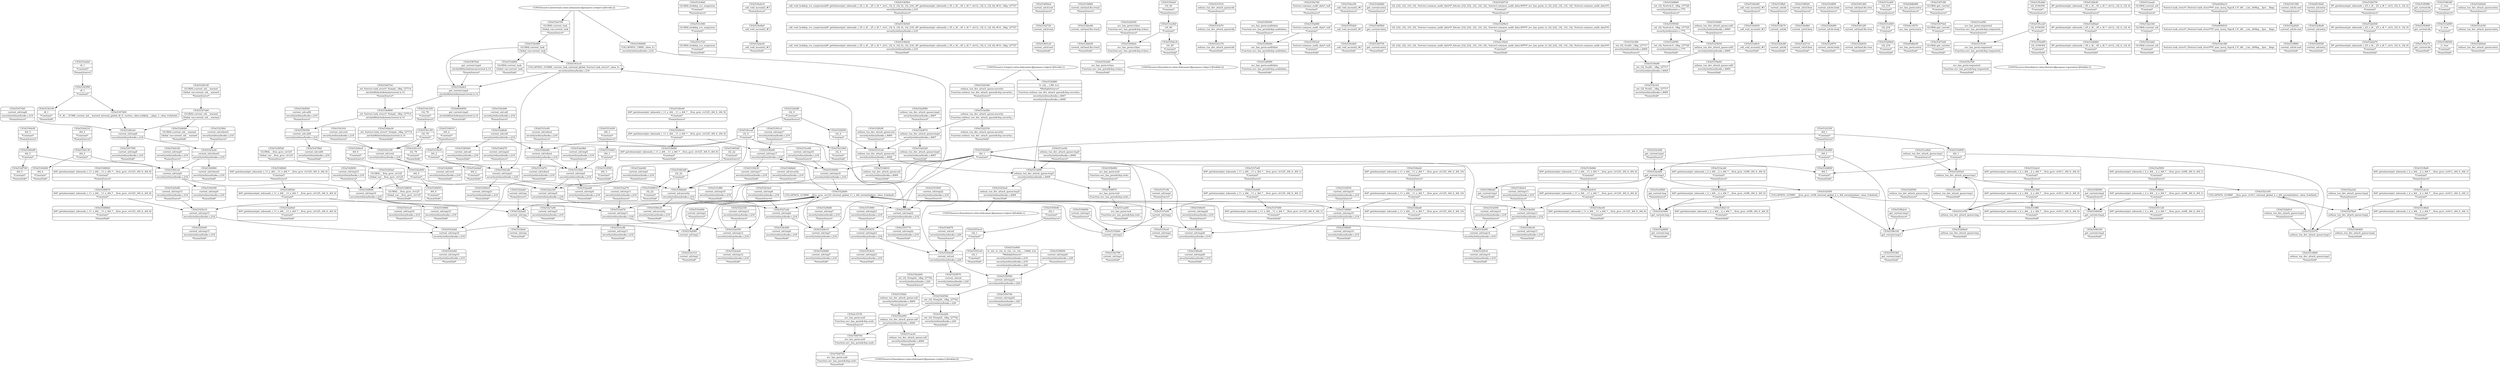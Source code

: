 digraph {
	CE0x5338c00 [shape=record,shape=Mrecord,label="{CE0x5338c00|i64*_getelementptr_inbounds_(_11_x_i64_,_11_x_i64_*___llvm_gcov_ctr125,_i64_0,_i64_9)|*Constant*|*SummSource*}"]
	CE0x533e840 [shape=record,shape=Mrecord,label="{CE0x533e840|0:_i32,_4:_i32,_8:_i32,_12:_i32,_:_CMRE_4,8_|*MultipleSource*|security/selinux/hooks.c,218|security/selinux/hooks.c,218|security/selinux/hooks.c,220}"]
	CE0x533c6b0 [shape=record,shape=Mrecord,label="{CE0x533c6b0|GLOBAL:lockdep_rcu_suspicious|*Constant*|*SummSource*}"]
	CE0x532da30 [shape=record,shape=Mrecord,label="{CE0x532da30|_call_void_mcount()_#3|*SummSink*}"]
	"CONST[source:2(external),value:2(dynamic)][purpose:{subject}][SrcIdx:2]"
	CE0x532e2e0 [shape=record,shape=Mrecord,label="{CE0x532e2e0|current_sid:tmp12|security/selinux/hooks.c,218|*SummSink*}"]
	CE0x5328140 [shape=record,shape=Mrecord,label="{CE0x5328140|GLOBAL:current_sid.__warned|Global_var:current_sid.__warned|*SummSource*}"]
	CE0x533b620 [shape=record,shape=Mrecord,label="{CE0x533b620|_call_void_lockdep_rcu_suspicious(i8*_getelementptr_inbounds_(_25_x_i8_,_25_x_i8_*_.str3,_i32_0,_i32_0),_i32_218,_i8*_getelementptr_inbounds_(_45_x_i8_,_45_x_i8_*_.str12,_i32_0,_i32_0))_#10,_!dbg_!27727|security/selinux/hooks.c,218|*SummSink*}"]
	CE0x53600e0 [shape=record,shape=Mrecord,label="{CE0x53600e0|current_sid:if.end|*SummSource*}"]
	CE0x5343f90 [shape=record,shape=Mrecord,label="{CE0x5343f90|i8_1|*Constant*}"]
	CE0x53423d0 [shape=record,shape=Mrecord,label="{CE0x53423d0|current_sid:tmp21|security/selinux/hooks.c,218}"]
	CE0x532cd60 [shape=record,shape=Mrecord,label="{CE0x532cd60|i64_1|*Constant*}"]
	CE0x6040850 [shape=record,shape=Mrecord,label="{CE0x6040850|get_current:tmp4|./arch/x86/include/asm/current.h,14|*SummSink*}"]
	CE0x532ba40 [shape=record,shape=Mrecord,label="{CE0x532ba40|current_sid:land.lhs.true2}"]
	CE0x5344ed0 [shape=record,shape=Mrecord,label="{CE0x5344ed0|current_sid:sid|security/selinux/hooks.c,220}"]
	"CONST[source:0(mediator),value:2(dynamic)][purpose:{object}][SnkIdx:2]"
	CE0x531fa70 [shape=record,shape=Mrecord,label="{CE0x531fa70|selinux_tun_dev_attach_queue:bb}"]
	CE0x53593e0 [shape=record,shape=Mrecord,label="{CE0x53593e0|%struct.common_audit_data*_null|*Constant*|*SummSink*}"]
	CE0x5344210 [shape=record,shape=Mrecord,label="{CE0x5344210|i64_4|*Constant*|*SummSource*}"]
	CE0x531f920 [shape=record,shape=Mrecord,label="{CE0x531f920|selinux_tun_dev_attach_queue:call|security/selinux/hooks.c,4669|*SummSource*}"]
	CE0x534ed20 [shape=record,shape=Mrecord,label="{CE0x534ed20|_call_void_mcount()_#3|*SummSink*}"]
	CE0x53465d0 [shape=record,shape=Mrecord,label="{CE0x53465d0|i32_22|*Constant*|*SummSource*}"]
	CE0x5351120 [shape=record,shape=Mrecord,label="{CE0x5351120|i64*_getelementptr_inbounds_(_2_x_i64_,_2_x_i64_*___llvm_gcov_ctr98,_i64_0,_i64_1)|*Constant*|*SummSink*}"]
	CE0x533b9b0 [shape=record,shape=Mrecord,label="{CE0x533b9b0|i64*_getelementptr_inbounds_(_11_x_i64_,_11_x_i64_*___llvm_gcov_ctr125,_i64_0,_i64_6)|*Constant*|*SummSource*}"]
	CE0x534fbb0 [shape=record,shape=Mrecord,label="{CE0x534fbb0|current_sid:tmp20|security/selinux/hooks.c,218}"]
	CE0x5329ec0 [shape=record,shape=Mrecord,label="{CE0x5329ec0|i64_0|*Constant*|*SummSource*}"]
	CE0x53245a0 [shape=record,shape=Mrecord,label="{CE0x53245a0|selinux_tun_dev_attach_queue:tmp1}"]
	CE0x5340440 [shape=record,shape=Mrecord,label="{CE0x5340440|current_sid:call|security/selinux/hooks.c,218|*SummSink*}"]
	CE0x532f840 [shape=record,shape=Mrecord,label="{CE0x532f840|current_sid:tmp10|security/selinux/hooks.c,218}"]
	CE0x53478b0 [shape=record,shape=Mrecord,label="{CE0x53478b0|current_sid:call4|security/selinux/hooks.c,218|*SummSink*}"]
	CE0x534d750 [shape=record,shape=Mrecord,label="{CE0x534d750|get_current:entry|*SummSink*}"]
	CE0x534d660 [shape=record,shape=Mrecord,label="{CE0x534d660|get_current:entry|*SummSource*}"]
	CE0x531eef0 [shape=record,shape=Mrecord,label="{CE0x531eef0|selinux_tun_dev_attach_queue:tmp1|*SummSink*}"]
	CE0x4c1f0e0 [shape=record,shape=Mrecord,label="{CE0x4c1f0e0|i32_(i32,_i32,_i16,_i32,_%struct.common_audit_data*)*_bitcast_(i32_(i32,_i32,_i16,_i32,_%struct.common_audit_data.495*)*_avc_has_perm_to_i32_(i32,_i32,_i16,_i32,_%struct.common_audit_data*)*)|*Constant*|*SummSink*}"]
	CE0x534e460 [shape=record,shape=Mrecord,label="{CE0x534e460|GLOBAL:current_task|Global_var:current_task}"]
	CE0x532c490 [shape=record,shape=Mrecord,label="{CE0x532c490|get_current:tmp1|*SummSource*}"]
	CE0x533ecb0 [shape=record,shape=Mrecord,label="{CE0x533ecb0|i64*_getelementptr_inbounds_(_2_x_i64_,_2_x_i64_*___llvm_gcov_ctr98,_i64_0,_i64_0)|*Constant*|*SummSource*}"]
	CE0x5340a90 [shape=record,shape=Mrecord,label="{CE0x5340a90|i64_5|*Constant*}"]
	CE0x5342b80 [shape=record,shape=Mrecord,label="{CE0x5342b80|current_sid:tmp1}"]
	CE0x5339a80 [shape=record,shape=Mrecord,label="{CE0x5339a80|_ret_i32_%call1,_!dbg_!27717|security/selinux/hooks.c,4669}"]
	CE0x5344d30 [shape=record,shape=Mrecord,label="{CE0x5344d30|_call_void_mcount()_#3}"]
	CE0x5344390 [shape=record,shape=Mrecord,label="{CE0x5344390|current_sid:tmp9|security/selinux/hooks.c,218|*SummSink*}"]
	CE0x534cca0 [shape=record,shape=Mrecord,label="{CE0x534cca0|i32_0|*Constant*}"]
	CE0x5324c80 [shape=record,shape=Mrecord,label="{CE0x5324c80|current_sid:bb|*SummSink*}"]
	CE0x53a5660 [shape=record,shape=Mrecord,label="{CE0x53a5660|get_current:tmp|*SummSource*}"]
	CE0x534eb10 [shape=record,shape=Mrecord,label="{CE0x534eb10|_call_void_mcount()_#3|*SummSource*}"]
	CE0x531f310 [shape=record,shape=Mrecord,label="{CE0x531f310|selinux_tun_dev_attach_queue:bb|*SummSource*}"]
	CE0x533b100 [shape=record,shape=Mrecord,label="{CE0x533b100|i8_1|*Constant*|*SummSink*}"]
	CE0x704f7d0 [shape=record,shape=Mrecord,label="{CE0x704f7d0|avc_has_perm:ssid|Function::avc_has_perm&Arg::ssid::|*SummSink*}"]
	CE0x5322720 [shape=record,shape=Mrecord,label="{CE0x5322720|current_sid:if.end}"]
	CE0x5339230 [shape=record,shape=Mrecord,label="{CE0x5339230|current_sid:tmp17|security/selinux/hooks.c,218|*SummSink*}"]
	CE0x534f020 [shape=record,shape=Mrecord,label="{CE0x534f020|current_sid:if.then|*SummSource*}"]
	CE0x532e940 [shape=record,shape=Mrecord,label="{CE0x532e940|i64_0|*Constant*}"]
	CE0x53541a0 [shape=record,shape=Mrecord,label="{CE0x53541a0|i32_1|*Constant*|*SummSink*}"]
	CE0x53391c0 [shape=record,shape=Mrecord,label="{CE0x53391c0|current_sid:tmp17|security/selinux/hooks.c,218|*SummSource*}"]
	CE0x5347420 [shape=record,shape=Mrecord,label="{CE0x5347420|current_sid:tmp8|security/selinux/hooks.c,218|*SummSource*}"]
	CE0x5324f70 [shape=record,shape=Mrecord,label="{CE0x5324f70|current_sid:do.body|*SummSink*}"]
	CE0x533b880 [shape=record,shape=Mrecord,label="{CE0x533b880|0:_i32,_:_CRE_0,4_|*MultipleSource*|Function::selinux_tun_dev_attach_queue&Arg::security::|security/selinux/hooks.c,4667|security/selinux/hooks.c,4669}"]
	CE0x5346bb0 [shape=record,shape=Mrecord,label="{CE0x5346bb0|current_sid:security|security/selinux/hooks.c,218|*SummSource*}"]
	CE0x5361460 [shape=record,shape=Mrecord,label="{CE0x5361460|current_sid:land.lhs.true|*SummSource*}"]
	CE0x5329d00 [shape=record,shape=Mrecord,label="{CE0x5329d00|current_sid:tmp7|security/selinux/hooks.c,218|*SummSink*}"]
	CE0x5382110 [shape=record,shape=Mrecord,label="{CE0x5382110|i64*_getelementptr_inbounds_(_2_x_i64_,_2_x_i64_*___llvm_gcov_ctr98,_i64_0,_i64_0)|*Constant*|*SummSink*}"]
	CE0x5329f30 [shape=record,shape=Mrecord,label="{CE0x5329f30|i64_0|*Constant*|*SummSink*}"]
	CE0x5334010 [shape=record,shape=Mrecord,label="{CE0x5334010|i64_2|*Constant*|*SummSource*}"]
	CE0x5338520 [shape=record,shape=Mrecord,label="{CE0x5338520|GLOBAL:__llvm_gcov_ctr125|Global_var:__llvm_gcov_ctr125|*SummSource*}"]
	CE0x5325ef0 [shape=record,shape=Mrecord,label="{CE0x5325ef0|current_sid:tmp15|security/selinux/hooks.c,218|*SummSink*}"]
	CE0x5320450 [shape=record,shape=Mrecord,label="{CE0x5320450|avc_has_perm:tclass|Function::avc_has_perm&Arg::tclass::|*SummSource*}"]
	CE0x5346c20 [shape=record,shape=Mrecord,label="{CE0x5346c20|current_sid:security|security/selinux/hooks.c,218|*SummSink*}"]
	CE0x532fb50 [shape=record,shape=Mrecord,label="{CE0x532fb50|current_sid:tmp10|security/selinux/hooks.c,218|*SummSource*}"]
	CE0x532a1b0 [shape=record,shape=Mrecord,label="{CE0x532a1b0|current_sid:tmp5|security/selinux/hooks.c,218}"]
	CE0x5348920 [shape=record,shape=Mrecord,label="{CE0x5348920|i64*_getelementptr_inbounds_(_11_x_i64_,_11_x_i64_*___llvm_gcov_ctr125,_i64_0,_i64_8)|*Constant*|*SummSource*}"]
	CE0x5359540 [shape=record,shape=Mrecord,label="{CE0x5359540|_ret_i32_%retval.0,_!dbg_!27728|security/selinux/avc.c,775}"]
	CE0x534fb40 [shape=record,shape=Mrecord,label="{CE0x534fb40|current_sid:tmp19|security/selinux/hooks.c,218|*SummSink*}"]
	CE0x533e0d0 [shape=record,shape=Mrecord,label="{CE0x533e0d0|i64*_getelementptr_inbounds_(_11_x_i64_,_11_x_i64_*___llvm_gcov_ctr125,_i64_0,_i64_1)|*Constant*}"]
	CE0x532a040 [shape=record,shape=Mrecord,label="{CE0x532a040|current_sid:tmp5|security/selinux/hooks.c,218|*SummSource*}"]
	CE0x5324d90 [shape=record,shape=Mrecord,label="{CE0x5324d90|current_sid:do.body}"]
	CE0x532eab0 [shape=record,shape=Mrecord,label="{CE0x532eab0|current_sid:tmp4|security/selinux/hooks.c,218|*SummSink*}"]
	CE0x533d0b0 [shape=record,shape=Mrecord,label="{CE0x533d0b0|current_sid:tmp19|security/selinux/hooks.c,218}"]
	CE0x533bc40 [shape=record,shape=Mrecord,label="{CE0x533bc40|i64*_getelementptr_inbounds_(_11_x_i64_,_11_x_i64_*___llvm_gcov_ctr125,_i64_0,_i64_6)|*Constant*|*SummSink*}"]
	CE0x5325e80 [shape=record,shape=Mrecord,label="{CE0x5325e80|current_sid:tmp15|security/selinux/hooks.c,218|*SummSource*}"]
	CE0x533b810 [shape=record,shape=Mrecord,label="{CE0x533b810|selinux_tun_dev_attach_queue:sid|security/selinux/hooks.c,4669|*SummSink*}"]
	CE0x531d8a0 [shape=record,shape=Mrecord,label="{CE0x531d8a0|i64*_getelementptr_inbounds_(_2_x_i64_,_2_x_i64_*___llvm_gcov_ctr411,_i64_0,_i64_1)|*Constant*|*SummSink*}"]
	CE0x532cdd0 [shape=record,shape=Mrecord,label="{CE0x532cdd0|get_current:tmp1}"]
	CE0x532a2d0 [shape=record,shape=Mrecord,label="{CE0x532a2d0|_ret_i32_%tmp24,_!dbg_!27742|security/selinux/hooks.c,220|*SummSink*}"]
	CE0x531ec00 [shape=record,shape=Mrecord,label="{CE0x531ec00|selinux_tun_dev_attach_queue:tmp5|security/selinux/hooks.c,4669|*SummSource*}"]
	CE0x533dd80 [shape=record,shape=Mrecord,label="{CE0x533dd80|GLOBAL:current_task|Global_var:current_task|*SummSink*}"]
	CE0x5341fc0 [shape=record,shape=Mrecord,label="{CE0x5341fc0|current_sid:cred|security/selinux/hooks.c,218|*SummSource*}"]
	CE0x531a240 [shape=record,shape=Mrecord,label="{CE0x531a240|avc_has_perm:tsid|Function::avc_has_perm&Arg::tsid::|*SummSink*}"]
	CE0x5343ab0 [shape=record,shape=Mrecord,label="{CE0x5343ab0|current_sid:tmp16|security/selinux/hooks.c,218}"]
	CE0x532b930 [shape=record,shape=Mrecord,label="{CE0x532b930|current_sid:land.lhs.true|*SummSink*}"]
	CE0x531dcc0 [shape=record,shape=Mrecord,label="{CE0x531dcc0|i64*_getelementptr_inbounds_(_2_x_i64_,_2_x_i64_*___llvm_gcov_ctr411,_i64_0,_i64_1)|*Constant*}"]
	CE0x532a260 [shape=record,shape=Mrecord,label="{CE0x532a260|_ret_i32_%tmp24,_!dbg_!27742|security/selinux/hooks.c,220|*SummSource*}"]
	CE0x5342bf0 [shape=record,shape=Mrecord,label="{CE0x5342bf0|i64_1|*Constant*}"]
	CE0x53289e0 [shape=record,shape=Mrecord,label="{CE0x53289e0|i32_218|*Constant*|*SummSink*}"]
	CE0x69dbd90 [shape=record,shape=Mrecord,label="{CE0x69dbd90|avc_has_perm:entry|*SummSource*}"]
	CE0x53276e0 [shape=record,shape=Mrecord,label="{CE0x53276e0|selinux_tun_dev_attach_queue:tmp2}"]
	CE0x5322530 [shape=record,shape=Mrecord,label="{CE0x5322530|selinux_tun_dev_attach_queue:security|Function::selinux_tun_dev_attach_queue&Arg::security::|*SummSink*}"]
	CE0x535a680 [shape=record,shape=Mrecord,label="{CE0x535a680|%struct.common_audit_data*_null|*Constant*}"]
	CE0x5322ab0 [shape=record,shape=Mrecord,label="{CE0x5322ab0|current_sid:tmp|*SummSource*}"]
	CE0x531a7f0 [shape=record,shape=Mrecord,label="{CE0x531a7f0|selinux_tun_dev_attach_queue:tmp}"]
	CE0x53441a0 [shape=record,shape=Mrecord,label="{CE0x53441a0|current_sid:tmp9|security/selinux/hooks.c,218}"]
	CE0x5347e00 [shape=record,shape=Mrecord,label="{CE0x5347e00|GLOBAL:get_current|*Constant*|*SummSink*}"]
	CE0x535a760 [shape=record,shape=Mrecord,label="{CE0x535a760|avc_has_perm:requested|Function::avc_has_perm&Arg::requested::|*SummSink*}"]
	CE0x532d580 [shape=record,shape=Mrecord,label="{CE0x532d580|selinux_tun_dev_attach_queue:tmp4|security/selinux/hooks.c,4667|*SummSource*}"]
	CE0x5343e60 [shape=record,shape=Mrecord,label="{CE0x5343e60|current_sid:tmp16|security/selinux/hooks.c,218|*SummSink*}"]
	CE0x53469d0 [shape=record,shape=Mrecord,label="{CE0x53469d0|COLLAPSED:_CMRE:_elem_0::|security/selinux/hooks.c,218}"]
	CE0x535dde0 [shape=record,shape=Mrecord,label="{CE0x535dde0|avc_has_perm:tclass|Function::avc_has_perm&Arg::tclass::}"]
	CE0x53285f0 [shape=record,shape=Mrecord,label="{CE0x53285f0|_ret_i32_%retval.0,_!dbg_!27728|security/selinux/avc.c,775|*SummSink*}"]
	CE0x534c660 [shape=record,shape=Mrecord,label="{CE0x534c660|current_sid:tmp6|security/selinux/hooks.c,218|*SummSink*}"]
	CE0x533ce00 [shape=record,shape=Mrecord,label="{CE0x533ce00|current_sid:tmp18|security/selinux/hooks.c,218|*SummSource*}"]
	CE0x534e790 [shape=record,shape=Mrecord,label="{CE0x534e790|current_sid:tmp3|*SummSink*}"]
	CE0x5355360 [shape=record,shape=Mrecord,label="{CE0x5355360|get_current:tmp3|*SummSink*}"]
	CE0x53a5440 [shape=record,shape=Mrecord,label="{CE0x53a5440|get_current:tmp}"]
	CE0x5353990 [shape=record,shape=Mrecord,label="{CE0x5353990|current_sid:tmp23|security/selinux/hooks.c,218|*SummSource*}"]
	CE0x5346b40 [shape=record,shape=Mrecord,label="{CE0x5346b40|current_sid:security|security/selinux/hooks.c,218}"]
	CE0x53445b0 [shape=record,shape=Mrecord,label="{CE0x53445b0|_ret_i32_%tmp24,_!dbg_!27742|security/selinux/hooks.c,220}"]
	CE0x531fff0 [shape=record,shape=Mrecord,label="{CE0x531fff0|i64*_getelementptr_inbounds_(_2_x_i64_,_2_x_i64_*___llvm_gcov_ctr411,_i64_0,_i64_0)|*Constant*|*SummSink*}"]
	CE0x5329a10 [shape=record,shape=Mrecord,label="{CE0x5329a10|current_sid:tmp7|security/selinux/hooks.c,218}"]
	CE0x5348670 [shape=record,shape=Mrecord,label="{CE0x5348670|i64*_getelementptr_inbounds_(_11_x_i64_,_11_x_i64_*___llvm_gcov_ctr125,_i64_0,_i64_8)|*Constant*}"]
	CE0x5341ec0 [shape=record,shape=Mrecord,label="{CE0x5341ec0|COLLAPSED:_GCMRE_current_task_external_global_%struct.task_struct*:_elem_0::|security/selinux/hooks.c,218}"]
	CE0x53612f0 [shape=record,shape=Mrecord,label="{CE0x53612f0|current_sid:land.lhs.true}"]
	CE0x5355420 [shape=record,shape=Mrecord,label="{CE0x5355420|_call_void_mcount()_#3}"]
	CE0x534fad0 [shape=record,shape=Mrecord,label="{CE0x534fad0|i64*_getelementptr_inbounds_(_11_x_i64_,_11_x_i64_*___llvm_gcov_ctr125,_i64_0,_i64_10)|*Constant*|*SummSink*}"]
	CE0x5347590 [shape=record,shape=Mrecord,label="{CE0x5347590|current_sid:tmp8|security/selinux/hooks.c,218|*SummSink*}"]
	CE0x53488b0 [shape=record,shape=Mrecord,label="{CE0x53488b0|i64*_getelementptr_inbounds_(_11_x_i64_,_11_x_i64_*___llvm_gcov_ctr125,_i64_0,_i64_8)|*Constant*|*SummSink*}"]
	CE0x5321a50 [shape=record,shape=Mrecord,label="{CE0x5321a50|COLLAPSED:_GCMRE___llvm_gcov_ctr411_internal_global_2_x_i64_zeroinitializer:_elem_0:default:}"]
	CE0x5337d00 [shape=record,shape=Mrecord,label="{CE0x5337d00|i64*_getelementptr_inbounds_(_11_x_i64_,_11_x_i64_*___llvm_gcov_ctr125,_i64_0,_i64_1)|*Constant*|*SummSink*}"]
	CE0x5328cf0 [shape=record,shape=Mrecord,label="{CE0x5328cf0|i8*_getelementptr_inbounds_(_45_x_i8_,_45_x_i8_*_.str12,_i32_0,_i32_0)|*Constant*|*SummSource*}"]
	CE0x5340cf0 [shape=record,shape=Mrecord,label="{CE0x5340cf0|i64_5|*Constant*|*SummSource*}"]
	CE0x534f640 [shape=record,shape=Mrecord,label="{CE0x534f640|i64*_getelementptr_inbounds_(_11_x_i64_,_11_x_i64_*___llvm_gcov_ctr125,_i64_0,_i64_0)|*Constant*|*SummSource*}"]
	CE0x5329730 [shape=record,shape=Mrecord,label="{CE0x5329730|i32_(i32,_i32,_i16,_i32,_%struct.common_audit_data*)*_bitcast_(i32_(i32,_i32,_i16,_i32,_%struct.common_audit_data.495*)*_avc_has_perm_to_i32_(i32,_i32,_i16,_i32,_%struct.common_audit_data*)*)|*Constant*|*SummSource*}"]
	CE0x5353ec0 [shape=record,shape=Mrecord,label="{CE0x5353ec0|i32_1|*Constant*}"]
	CE0x5327eb0 [shape=record,shape=Mrecord,label="{CE0x5327eb0|GLOBAL:current_sid.__warned|Global_var:current_sid.__warned}"]
	CE0x539b2c0 [shape=record,shape=Mrecord,label="{CE0x539b2c0|get_current:tmp3|*SummSource*}"]
	CE0x5339f60 [shape=record,shape=Mrecord,label="{CE0x5339f60|current_sid:tmp10|security/selinux/hooks.c,218|*SummSink*}"]
	CE0x5398ed0 [shape=record,shape=Mrecord,label="{CE0x5398ed0|get_current:tmp1|*SummSink*}"]
	CE0x5327a20 [shape=record,shape=Mrecord,label="{CE0x5327a20|current_sid:tmp6|security/selinux/hooks.c,218}"]
	CE0x5325ae0 [shape=record,shape=Mrecord,label="{CE0x5325ae0|selinux_tun_dev_attach_queue:tmp5|security/selinux/hooks.c,4669|*SummSink*}"]
	CE0x5322bb0 [shape=record,shape=Mrecord,label="{CE0x5322bb0|COLLAPSED:_GCMRE___llvm_gcov_ctr125_internal_global_11_x_i64_zeroinitializer:_elem_0:default:}"]
	CE0x535cb40 [shape=record,shape=Mrecord,label="{CE0x535cb40|avc_has_perm:tclass|Function::avc_has_perm&Arg::tclass::|*SummSink*}"]
	CE0x5346810 [shape=record,shape=Mrecord,label="{CE0x5346810|i32_22|*Constant*|*SummSink*}"]
	CE0x531eb90 [shape=record,shape=Mrecord,label="{CE0x531eb90|selinux_tun_dev_attach_queue:tmp5|security/selinux/hooks.c,4669}"]
	CE0x5353770 [shape=record,shape=Mrecord,label="{CE0x5353770|current_sid:tmp22|security/selinux/hooks.c,218|*SummSink*}"]
	CE0x53210b0 [shape=record,shape=Mrecord,label="{CE0x53210b0|i32_0|*Constant*|*SummSink*}"]
	CE0x5321bb0 [shape=record,shape=Mrecord,label="{CE0x5321bb0|GLOBAL:current_sid|*Constant*|*SummSink*}"]
	CE0x533fd60 [shape=record,shape=Mrecord,label="{CE0x533fd60|current_sid:land.lhs.true2|*SummSource*}"]
	CE0x5333d70 [shape=record,shape=Mrecord,label="{CE0x5333d70|current_sid:tobool|security/selinux/hooks.c,218|*SummSink*}"]
	CE0x531a4b0 [shape=record,shape=Mrecord,label="{CE0x531a4b0|selinux_tun_dev_attach_queue:tmp1|*SummSource*}"]
	CE0x532f740 [shape=record,shape=Mrecord,label="{CE0x532f740|i64_5|*Constant*|*SummSink*}"]
	CE0x5333e50 [shape=record,shape=Mrecord,label="{CE0x5333e50|i64_3|*Constant*|*SummSource*}"]
	CE0x532f250 [shape=record,shape=Mrecord,label="{CE0x532f250|i32_0|*Constant*}"]
	CE0x534e8a0 [shape=record,shape=Mrecord,label="{CE0x534e8a0|_call_void_mcount()_#3}"]
	CE0x531b2c0 [shape=record,shape=Mrecord,label="{CE0x531b2c0|i64*_getelementptr_inbounds_(_2_x_i64_,_2_x_i64_*___llvm_gcov_ctr411,_i64_0,_i64_0)|*Constant*|*SummSource*}"]
	CE0x534bdd0 [shape=record,shape=Mrecord,label="{CE0x534bdd0|current_sid:tobool|security/selinux/hooks.c,218}"]
	CE0x534e380 [shape=record,shape=Mrecord,label="{CE0x534e380|%struct.task_struct*_(%struct.task_struct**)*_asm_movq_%gs:$_1:P_,$0_,_r,im,_dirflag_,_fpsr_,_flags_|*SummSink*}"]
	CE0x5341580 [shape=record,shape=Mrecord,label="{CE0x5341580|current_sid:do.end|*SummSource*}"]
	CE0x5341c50 [shape=record,shape=Mrecord,label="{CE0x5341c50|i32_78|*Constant*}"]
	CE0x5344540 [shape=record,shape=Mrecord,label="{CE0x5344540|current_sid:entry|*SummSink*}"]
	CE0x5344280 [shape=record,shape=Mrecord,label="{CE0x5344280|i64_4|*Constant*|*SummSink*}"]
	CE0x5333c90 [shape=record,shape=Mrecord,label="{CE0x5333c90|current_sid:tobool|security/selinux/hooks.c,218|*SummSource*}"]
	CE0x5342060 [shape=record,shape=Mrecord,label="{CE0x5342060|current_sid:cred|security/selinux/hooks.c,218|*SummSink*}"]
	CE0x535a7d0 [shape=record,shape=Mrecord,label="{CE0x535a7d0|%struct.common_audit_data*_null|*Constant*|*SummSource*}"]
	CE0x533b540 [shape=record,shape=Mrecord,label="{CE0x533b540|_call_void_lockdep_rcu_suspicious(i8*_getelementptr_inbounds_(_25_x_i8_,_25_x_i8_*_.str3,_i32_0,_i32_0),_i32_218,_i8*_getelementptr_inbounds_(_45_x_i8_,_45_x_i8_*_.str12,_i32_0,_i32_0))_#10,_!dbg_!27727|security/selinux/hooks.c,218}"]
	CE0x6833b20 [shape=record,shape=Mrecord,label="{CE0x6833b20|current_sid:entry|*SummSource*}"]
	CE0x531a3b0 [shape=record,shape=Mrecord,label="{CE0x531a3b0|i16_49|*Constant*}"]
	CE0x532b500 [shape=record,shape=Mrecord,label="{CE0x532b500|i8*_getelementptr_inbounds_(_25_x_i8_,_25_x_i8_*_.str3,_i32_0,_i32_0)|*Constant*}"]
	CE0x5331670 [shape=record,shape=Mrecord,label="{CE0x5331670|selinux_tun_dev_attach_queue:tmp3}"]
	"CONST[source:0(mediator),value:0(static)][purpose:{operation}][SnkIdx:3]"
	CE0x532ed40 [shape=record,shape=Mrecord,label="{CE0x532ed40|selinux_tun_dev_attach_queue:call|security/selinux/hooks.c,4669}"]
	CE0x532e160 [shape=record,shape=Mrecord,label="{CE0x532e160|current_sid:tmp12|security/selinux/hooks.c,218|*SummSource*}"]
	CE0x535cbb0 [shape=record,shape=Mrecord,label="{CE0x535cbb0|i32_4194304|*Constant*|*SummSource*}"]
	CE0x6040910 [shape=record,shape=Mrecord,label="{CE0x6040910|%struct.task_struct*_(%struct.task_struct**)*_asm_movq_%gs:$_1:P_,$0_,_r,im,_dirflag_,_fpsr_,_flags_}"]
	CE0x5338d90 [shape=record,shape=Mrecord,label="{CE0x5338d90|i64*_getelementptr_inbounds_(_11_x_i64_,_11_x_i64_*___llvm_gcov_ctr125,_i64_0,_i64_9)|*Constant*|*SummSink*}"]
	CE0x534ec50 [shape=record,shape=Mrecord,label="{CE0x534ec50|_call_void_mcount()_#3|*SummSource*}"]
	CE0x532cf00 [shape=record,shape=Mrecord,label="{CE0x532cf00|_ret_i32_%call1,_!dbg_!27717|security/selinux/hooks.c,4669|*SummSource*}"]
	CE0x5340960 [shape=record,shape=Mrecord,label="{CE0x5340960|current_sid:tobool1|security/selinux/hooks.c,218|*SummSink*}"]
	CE0x53261e0 [shape=record,shape=Mrecord,label="{CE0x53261e0|current_sid:tmp8|security/selinux/hooks.c,218}"]
	CE0x53463d0 [shape=record,shape=Mrecord,label="{CE0x53463d0|i32_22|*Constant*}"]
	CE0x53601e0 [shape=record,shape=Mrecord,label="{CE0x53601e0|current_sid:if.end|*SummSink*}"]
	CE0x533fe70 [shape=record,shape=Mrecord,label="{CE0x533fe70|current_sid:bb}"]
	CE0x533e310 [shape=record,shape=Mrecord,label="{CE0x533e310|current_sid:tmp1|*SummSink*}"]
	CE0x53508f0 [shape=record,shape=Mrecord,label="{CE0x53508f0|get_current:bb|*SummSource*}"]
	CE0x534fa20 [shape=record,shape=Mrecord,label="{CE0x534fa20|i64*_getelementptr_inbounds_(_11_x_i64_,_11_x_i64_*___llvm_gcov_ctr125,_i64_0,_i64_10)|*Constant*|*SummSource*}"]
	CE0x4c1f070 [shape=record,shape=Mrecord,label="{CE0x4c1f070|avc_has_perm:entry}"]
	CE0x5346100 [shape=record,shape=Mrecord,label="{CE0x5346100|get_current:tmp2|*SummSink*}"]
	CE0x5353b10 [shape=record,shape=Mrecord,label="{CE0x5353b10|current_sid:tmp23|security/selinux/hooks.c,218|*SummSink*}"]
	CE0x531aca0 [shape=record,shape=Mrecord,label="{CE0x531aca0|selinux_tun_dev_attach_queue:call|security/selinux/hooks.c,4669|*SummSink*}"]
	CE0x533b5b0 [shape=record,shape=Mrecord,label="{CE0x533b5b0|_call_void_lockdep_rcu_suspicious(i8*_getelementptr_inbounds_(_25_x_i8_,_25_x_i8_*_.str3,_i32_0,_i32_0),_i32_218,_i8*_getelementptr_inbounds_(_45_x_i8_,_45_x_i8_*_.str12,_i32_0,_i32_0))_#10,_!dbg_!27727|security/selinux/hooks.c,218|*SummSource*}"]
	CE0x533d530 [shape=record,shape=Mrecord,label="{CE0x533d530|current_sid:tmp19|security/selinux/hooks.c,218|*SummSource*}"]
	CE0x5333f30 [shape=record,shape=Mrecord,label="{CE0x5333f30|i64_3|*Constant*|*SummSink*}"]
	CE0x532d320 [shape=record,shape=Mrecord,label="{CE0x532d320|selinux_tun_dev_attach_queue:tmp4|security/selinux/hooks.c,4667|*SummSink*}"]
	CE0x53229a0 [shape=record,shape=Mrecord,label="{CE0x53229a0|i64*_getelementptr_inbounds_(_11_x_i64_,_11_x_i64_*___llvm_gcov_ctr125,_i64_0,_i64_0)|*Constant*|*SummSink*}"]
	"CONST[source:0(mediator),value:2(dynamic)][purpose:{object}][SnkIdx:1]"
	CE0x53326f0 [shape=record,shape=Mrecord,label="{CE0x53326f0|i1_true|*Constant*}"]
	CE0x5333fa0 [shape=record,shape=Mrecord,label="{CE0x5333fa0|current_sid:tmp4|security/selinux/hooks.c,218}"]
	CE0x534f520 [shape=record,shape=Mrecord,label="{CE0x534f520|i64*_getelementptr_inbounds_(_11_x_i64_,_11_x_i64_*___llvm_gcov_ctr125,_i64_0,_i64_0)|*Constant*}"]
	CE0x5344130 [shape=record,shape=Mrecord,label="{CE0x5344130|i64_4|*Constant*}"]
	CE0x53a5850 [shape=record,shape=Mrecord,label="{CE0x53a5850|i64*_getelementptr_inbounds_(_2_x_i64_,_2_x_i64_*___llvm_gcov_ctr98,_i64_0,_i64_1)|*Constant*|*SummSource*}"]
	CE0x532bb50 [shape=record,shape=Mrecord,label="{CE0x532bb50|current_sid:land.lhs.true2|*SummSink*}"]
	CE0x5346090 [shape=record,shape=Mrecord,label="{CE0x5346090|get_current:tmp2|*SummSource*}"]
	CE0x5350ba0 [shape=record,shape=Mrecord,label="{CE0x5350ba0|i64*_getelementptr_inbounds_(_2_x_i64_,_2_x_i64_*___llvm_gcov_ctr98,_i64_0,_i64_0)|*Constant*}"]
	CE0x5325e10 [shape=record,shape=Mrecord,label="{CE0x5325e10|current_sid:tmp15|security/selinux/hooks.c,218}"]
	CE0x5333ec0 [shape=record,shape=Mrecord,label="{CE0x5333ec0|i64_2|*Constant*}"]
	CE0x53383a0 [shape=record,shape=Mrecord,label="{CE0x53383a0|GLOBAL:__llvm_gcov_ctr125|Global_var:__llvm_gcov_ctr125}"]
	CE0x5353500 [shape=record,shape=Mrecord,label="{CE0x5353500|current_sid:tmp22|security/selinux/hooks.c,218|*SummSource*}"]
	CE0x5327a90 [shape=record,shape=Mrecord,label="{CE0x5327a90|current_sid:tmp5|security/selinux/hooks.c,218|*SummSink*}"]
	CE0x531dc50 [shape=record,shape=Mrecord,label="{CE0x531dc50|selinux_tun_dev_attach_queue:entry}"]
	CE0x535cc20 [shape=record,shape=Mrecord,label="{CE0x535cc20|i32_4194304|*Constant*}"]
	CE0x5358360 [shape=record,shape=Mrecord,label="{CE0x5358360|avc_has_perm:auditdata|Function::avc_has_perm&Arg::auditdata::|*SummSource*}"]
	CE0x5333de0 [shape=record,shape=Mrecord,label="{CE0x5333de0|i64_3|*Constant*}"]
	"CONST[source:1(input),value:2(dynamic)][purpose:{object}][SrcIdx:1]"
	CE0x532b750 [shape=record,shape=Mrecord,label="{CE0x532b750|i8*_getelementptr_inbounds_(_25_x_i8_,_25_x_i8_*_.str3,_i32_0,_i32_0)|*Constant*|*SummSource*}"]
	CE0x532a3a0 [shape=record,shape=Mrecord,label="{CE0x532a3a0|selinux_tun_dev_attach_queue:tmp2|*SummSource*}"]
	CE0x532cfc0 [shape=record,shape=Mrecord,label="{CE0x532cfc0|_ret_i32_%call1,_!dbg_!27717|security/selinux/hooks.c,4669|*SummSink*}"]
	CE0x5340e80 [shape=record,shape=Mrecord,label="{CE0x5340e80|_call_void_mcount()_#3|*SummSource*}"]
	CE0x533ca60 [shape=record,shape=Mrecord,label="{CE0x533ca60|i32_218|*Constant*|*SummSource*}"]
	CE0x5328580 [shape=record,shape=Mrecord,label="{CE0x5328580|avc_has_perm:auditdata|Function::avc_has_perm&Arg::auditdata::|*SummSink*}"]
	CE0x531f100 [shape=record,shape=Mrecord,label="{CE0x531f100|avc_has_perm:requested|Function::avc_has_perm&Arg::requested::}"]
	CE0x5354040 [shape=record,shape=Mrecord,label="{CE0x5354040|i32_1|*Constant*|*SummSource*}"]
	CE0x53223f0 [shape=record,shape=Mrecord,label="{CE0x53223f0|i64_1|*Constant*|*SummSource*}"]
	CE0x704f700 [shape=record,shape=Mrecord,label="{CE0x704f700|avc_has_perm:ssid|Function::avc_has_perm&Arg::ssid::}"]
	CE0x5320be0 [shape=record,shape=Mrecord,label="{CE0x5320be0|selinux_tun_dev_attach_queue:tmp|*SummSink*}"]
	CE0x533ffa0 [shape=record,shape=Mrecord,label="{CE0x533ffa0|current_sid:bb|*SummSource*}"]
	CE0x532e8a0 [shape=record,shape=Mrecord,label="{CE0x532e8a0|i64_2|*Constant*|*SummSink*}"]
	CE0x5346270 [shape=record,shape=Mrecord,label="{CE0x5346270|current_sid:tmp21|security/selinux/hooks.c,218|*SummSource*}"]
	CE0x5358260 [shape=record,shape=Mrecord,label="{CE0x5358260|avc_has_perm:auditdata|Function::avc_has_perm&Arg::auditdata::}"]
	CE0x53483d0 [shape=record,shape=Mrecord,label="{CE0x53483d0|i1_true|*Constant*|*SummSource*}"]
	CE0x5344f70 [shape=record,shape=Mrecord,label="{CE0x5344f70|current_sid:sid|security/selinux/hooks.c,220|*SummSource*}"]
	CE0x534d7e0 [shape=record,shape=Mrecord,label="{CE0x534d7e0|_ret_%struct.task_struct*_%tmp4,_!dbg_!27714|./arch/x86/include/asm/current.h,14|*SummSource*}"]
	CE0x533bdc0 [shape=record,shape=Mrecord,label="{CE0x533bdc0|current_sid:tmp13|security/selinux/hooks.c,218|*SummSource*}"]
	CE0x534e700 [shape=record,shape=Mrecord,label="{CE0x534e700|GLOBAL:current_task|Global_var:current_task|*SummSource*}"]
	CE0x5338e00 [shape=record,shape=Mrecord,label="{CE0x5338e00|current_sid:tmp17|security/selinux/hooks.c,218}"]
	CE0x5350a70 [shape=record,shape=Mrecord,label="{CE0x5350a70|get_current:bb|*SummSink*}"]
	CE0x531b000 [shape=record,shape=Mrecord,label="{CE0x531b000|i64_1|*Constant*}"]
	CE0x5328660 [shape=record,shape=Mrecord,label="{CE0x5328660|_ret_i32_%retval.0,_!dbg_!27728|security/selinux/avc.c,775|*SummSource*}"]
	CE0x53282f0 [shape=record,shape=Mrecord,label="{CE0x53282f0|selinux_tun_dev_attach_queue:sid|security/selinux/hooks.c,4669|*SummSource*}"]
	CE0x534fed0 [shape=record,shape=Mrecord,label="{CE0x534fed0|current_sid:tmp20|security/selinux/hooks.c,218|*SummSink*}"]
	CE0x5337af0 [shape=record,shape=Mrecord,label="{CE0x5337af0|i64*_getelementptr_inbounds_(_11_x_i64_,_11_x_i64_*___llvm_gcov_ctr125,_i64_0,_i64_1)|*Constant*|*SummSource*}"]
	CE0x69dbe00 [shape=record,shape=Mrecord,label="{CE0x69dbe00|avc_has_perm:entry|*SummSink*}"]
	CE0x5322620 [shape=record,shape=Mrecord,label="{CE0x5322620|current_sid:do.end}"]
	CE0x5347260 [shape=record,shape=Mrecord,label="{CE0x5347260|0:_i8,_:_GCMR_current_sid.__warned_internal_global_i8_0,_section_.data.unlikely_,_align_1:_elem_0:default:}"]
	"CONST[source:0(mediator),value:2(dynamic)][purpose:{subject}][SnkIdx:0]"
	CE0x5322340 [shape=record,shape=Mrecord,label="{CE0x5322340|GLOBAL:current_sid|*Constant*}"]
	CE0x5321e70 [shape=record,shape=Mrecord,label="{CE0x5321e70|selinux_tun_dev_attach_queue:bb|*SummSink*}"]
	CE0x533bd50 [shape=record,shape=Mrecord,label="{CE0x533bd50|current_sid:tmp13|security/selinux/hooks.c,218}"]
	CE0x534efb0 [shape=record,shape=Mrecord,label="{CE0x534efb0|current_sid:if.then}"]
	CE0x5322a40 [shape=record,shape=Mrecord,label="{CE0x5322a40|current_sid:tmp}"]
	CE0x5341d30 [shape=record,shape=Mrecord,label="{CE0x5341d30|i32_78|*Constant*|*SummSource*}"]
	CE0x5325b50 [shape=record,shape=Mrecord,label="{CE0x5325b50|selinux_tun_dev_attach_queue:call1|security/selinux/hooks.c,4669}"]
	CE0x5323e20 [shape=record,shape=Mrecord,label="{CE0x5323e20|current_sid:tobool1|security/selinux/hooks.c,218}"]
	CE0x534edc0 [shape=record,shape=Mrecord,label="{CE0x534edc0|get_current:tmp4|./arch/x86/include/asm/current.h,14}"]
	CE0x533c840 [shape=record,shape=Mrecord,label="{CE0x533c840|i32_218|*Constant*}"]
	CE0x5320500 [shape=record,shape=Mrecord,label="{CE0x5320500|selinux_tun_dev_attach_queue:tmp|*SummSource*}"]
	CE0x533c720 [shape=record,shape=Mrecord,label="{CE0x533c720|GLOBAL:lockdep_rcu_suspicious|*Constant*|*SummSink*}"]
	CE0x533afa0 [shape=record,shape=Mrecord,label="{CE0x533afa0|i8_1|*Constant*|*SummSource*}"]
	CE0x533a270 [shape=record,shape=Mrecord,label="{CE0x533a270|current_sid:tmp11|security/selinux/hooks.c,218|*SummSource*}"]
	CE0x5329010 [shape=record,shape=Mrecord,label="{CE0x5329010|i64*_getelementptr_inbounds_(_11_x_i64_,_11_x_i64_*___llvm_gcov_ctr125,_i64_0,_i64_9)|*Constant*}"]
	CE0x5324b20 [shape=record,shape=Mrecord,label="{CE0x5324b20|selinux_tun_dev_attach_queue:entry|*SummSource*}"]
	CE0x533f880 [shape=record,shape=Mrecord,label="{CE0x533f880|current_sid:do.end|*SummSink*}"]
	CE0x5326460 [shape=record,shape=Mrecord,label="{CE0x5326460|selinux_tun_dev_attach_queue:tmp2|*SummSink*}"]
	CE0x5341cc0 [shape=record,shape=Mrecord,label="{CE0x5341cc0|i32_78|*Constant*|*SummSink*}"]
	CE0x5321580 [shape=record,shape=Mrecord,label="{CE0x5321580|i64*_getelementptr_inbounds_(_2_x_i64_,_2_x_i64_*___llvm_gcov_ctr411,_i64_0,_i64_0)|*Constant*}"]
	CE0x533a5b0 [shape=record,shape=Mrecord,label="{CE0x533a5b0|selinux_tun_dev_attach_queue:security|Function::selinux_tun_dev_attach_queue&Arg::security::}"]
	CE0x5353670 [shape=record,shape=Mrecord,label="{CE0x5353670|current_sid:tmp23|security/selinux/hooks.c,218}"]
	CE0x532e9b0 [shape=record,shape=Mrecord,label="{CE0x532e9b0|current_sid:tmp4|security/selinux/hooks.c,218|*SummSource*}"]
	CE0x533c580 [shape=record,shape=Mrecord,label="{CE0x533c580|GLOBAL:lockdep_rcu_suspicious|*Constant*}"]
	CE0x5337e00 [shape=record,shape=Mrecord,label="{CE0x5337e00|current_sid:tmp2}"]
	CE0x5350740 [shape=record,shape=Mrecord,label="{CE0x5350740|current_sid:tmp24|security/selinux/hooks.c,220|*SummSink*}"]
	CE0x5325870 [shape=record,shape=Mrecord,label="{CE0x5325870|current_sid:sid|security/selinux/hooks.c,220|*SummSink*}"]
	CE0x532d690 [shape=record,shape=Mrecord,label="{CE0x532d690|get_current:tmp|*SummSink*}"]
	CE0x5336000 [shape=record,shape=Mrecord,label="{CE0x5336000|current_sid:tmp3|*SummSource*}"]
	CE0x533d400 [shape=record,shape=Mrecord,label="{CE0x533d400|i64*_getelementptr_inbounds_(_11_x_i64_,_11_x_i64_*___llvm_gcov_ctr125,_i64_0,_i64_10)|*Constant*}"]
	CE0x5347c80 [shape=record,shape=Mrecord,label="{CE0x5347c80|GLOBAL:get_current|*Constant*|*SummSource*}"]
	CE0x5341e50 [shape=record,shape=Mrecord,label="{CE0x5341e50|current_sid:cred|security/selinux/hooks.c,218}"]
	CE0x535b990 [shape=record,shape=Mrecord,label="{CE0x535b990|avc_has_perm:tsid|Function::avc_has_perm&Arg::tsid::|*SummSource*}"]
	CE0x532b810 [shape=record,shape=Mrecord,label="{CE0x532b810|selinux_tun_dev_attach_queue:tmp3|*SummSource*}"]
	CE0x53325c0 [shape=record,shape=Mrecord,label="{CE0x53325c0|current_sid:tmp14|security/selinux/hooks.c,218|*SummSink*}"]
	CE0x534f8a0 [shape=record,shape=Mrecord,label="{CE0x534f8a0|i64*_getelementptr_inbounds_(_2_x_i64_,_2_x_i64_*___llvm_gcov_ctr98,_i64_0,_i64_1)|*Constant*}"]
	CE0x535efa0 [shape=record,shape=Mrecord,label="{CE0x535efa0|i16_49|*Constant*|*SummSource*}"]
	CE0x533cf80 [shape=record,shape=Mrecord,label="{CE0x533cf80|current_sid:tmp18|security/selinux/hooks.c,218|*SummSink*}"]
	CE0x532e410 [shape=record,shape=Mrecord,label="{CE0x532e410|i64*_getelementptr_inbounds_(_11_x_i64_,_11_x_i64_*___llvm_gcov_ctr125,_i64_0,_i64_6)|*Constant*}"]
	CE0x5350400 [shape=record,shape=Mrecord,label="{CE0x5350400|get_current:bb}"]
	CE0x704f870 [shape=record,shape=Mrecord,label="{CE0x704f870|avc_has_perm:tsid|Function::avc_has_perm&Arg::tsid::}"]
	CE0x5329b80 [shape=record,shape=Mrecord,label="{CE0x5329b80|current_sid:tmp7|security/selinux/hooks.c,218|*SummSource*}"]
	CE0x531aea0 [shape=record,shape=Mrecord,label="{CE0x531aea0|GLOBAL:current_sid|*Constant*|*SummSource*}"]
	CE0x534da30 [shape=record,shape=Mrecord,label="{CE0x534da30|_ret_%struct.task_struct*_%tmp4,_!dbg_!27714|./arch/x86/include/asm/current.h,14|*SummSink*}"]
	CE0x5343ce0 [shape=record,shape=Mrecord,label="{CE0x5343ce0|current_sid:tmp16|security/selinux/hooks.c,218|*SummSource*}"]
	CE0x531a950 [shape=record,shape=Mrecord,label="{CE0x531a950|avc_has_perm:requested|Function::avc_has_perm&Arg::requested::|*SummSource*}"]
	CE0x533e000 [shape=record,shape=Mrecord,label="{CE0x533e000|current_sid:tmp1|*SummSource*}"]
	CE0x534cb90 [shape=record,shape=Mrecord,label="{CE0x534cb90|current_sid:call|security/selinux/hooks.c,218|*SummSource*}"]
	CE0x532db20 [shape=record,shape=Mrecord,label="{CE0x532db20|current_sid:call|security/selinux/hooks.c,218}"]
	CE0x5332fa0 [shape=record,shape=Mrecord,label="{CE0x5332fa0|current_sid:tmp|*SummSink*}"]
	CE0x5339df0 [shape=record,shape=Mrecord,label="{CE0x5339df0|selinux_tun_dev_attach_queue:call1|security/selinux/hooks.c,4669|*SummSource*}"]
	CE0x532b270 [shape=record,shape=Mrecord,label="{CE0x532b270|i8*_getelementptr_inbounds_(_25_x_i8_,_25_x_i8_*_.str3,_i32_0,_i32_0)|*Constant*|*SummSink*}"]
	CE0x533a8c0 [shape=record,shape=Mrecord,label="{CE0x533a8c0|_call_void_mcount()_#3|*SummSink*}"]
	CE0x535a6f0 [shape=record,shape=Mrecord,label="{CE0x535a6f0|i32_4194304|*Constant*|*SummSink*}"]
	CE0x5350650 [shape=record,shape=Mrecord,label="{CE0x5350650|current_sid:tmp24|security/selinux/hooks.c,220|*SummSource*}"]
	CE0x5332490 [shape=record,shape=Mrecord,label="{CE0x5332490|current_sid:tmp14|security/selinux/hooks.c,218|*SummSource*}"]
	CE0x5338650 [shape=record,shape=Mrecord,label="{CE0x5338650|GLOBAL:__llvm_gcov_ctr125|Global_var:__llvm_gcov_ctr125|*SummSink*}"]
	CE0x53a55f0 [shape=record,shape=Mrecord,label="{CE0x53a55f0|COLLAPSED:_GCMRE___llvm_gcov_ctr98_internal_global_2_x_i64_zeroinitializer:_elem_0:default:}"]
	CE0x53464c0 [shape=record,shape=Mrecord,label="{CE0x53464c0|current_sid:tmp21|security/selinux/hooks.c,218|*SummSink*}"]
	CE0x5353380 [shape=record,shape=Mrecord,label="{CE0x5353380|current_sid:tmp22|security/selinux/hooks.c,218}"]
	CE0x534fd30 [shape=record,shape=Mrecord,label="{CE0x534fd30|current_sid:tmp20|security/selinux/hooks.c,218|*SummSource*}"]
	CE0x5335ce0 [shape=record,shape=Mrecord,label="{CE0x5335ce0|current_sid:tmp2|*SummSink*}"]
	CE0x5335de0 [shape=record,shape=Mrecord,label="{CE0x5335de0|current_sid:tmp3}"]
	CE0x534d540 [shape=record,shape=Mrecord,label="{CE0x534d540|current_sid:call4|security/selinux/hooks.c,218|*SummSource*}"]
	CE0x6040a10 [shape=record,shape=Mrecord,label="{CE0x6040a10|%struct.task_struct*_(%struct.task_struct**)*_asm_movq_%gs:$_1:P_,$0_,_r,im,_dirflag_,_fpsr_,_flags_|*SummSource*}"]
	CE0x534c4e0 [shape=record,shape=Mrecord,label="{CE0x534c4e0|current_sid:tmp6|security/selinux/hooks.c,218|*SummSource*}"]
	CE0x5320300 [shape=record,shape=Mrecord,label="{CE0x5320300|selinux_tun_dev_attach_queue:security|Function::selinux_tun_dev_attach_queue&Arg::security::|*SummSource*}"]
	CE0x533a070 [shape=record,shape=Mrecord,label="{CE0x533a070|current_sid:tmp11|security/selinux/hooks.c,218}"]
	CE0x53227c0 [shape=record,shape=Mrecord,label="{CE0x53227c0|current_sid:if.then|*SummSink*}"]
	CE0x5332290 [shape=record,shape=Mrecord,label="{CE0x5332290|current_sid:tmp14|security/selinux/hooks.c,218}"]
	CE0x5348540 [shape=record,shape=Mrecord,label="{CE0x5348540|i1_true|*Constant*|*SummSink*}"]
	CE0x535dcc0 [shape=record,shape=Mrecord,label="{CE0x535dcc0|i16_49|*Constant*|*SummSink*}"]
	CE0x5320df0 [shape=record,shape=Mrecord,label="{CE0x5320df0|i32_0|*Constant*|*SummSource*}"]
	CE0x53296c0 [shape=record,shape=Mrecord,label="{CE0x53296c0|i32_(i32,_i32,_i16,_i32,_%struct.common_audit_data*)*_bitcast_(i32_(i32,_i32,_i16,_i32,_%struct.common_audit_data.495*)*_avc_has_perm_to_i32_(i32,_i32,_i16,_i32,_%struct.common_audit_data*)*)|*Constant*}"]
	CE0x539b140 [shape=record,shape=Mrecord,label="{CE0x539b140|get_current:tmp3}"]
	CE0x532e050 [shape=record,shape=Mrecord,label="{CE0x532e050|current_sid:tmp12|security/selinux/hooks.c,218}"]
	CE0x53879a0 [shape=record,shape=Mrecord,label="{CE0x53879a0|get_current:tmp4|./arch/x86/include/asm/current.h,14|*SummSource*}"]
	CE0x5350300 [shape=record,shape=Mrecord,label="{CE0x5350300|current_sid:call4|security/selinux/hooks.c,218}"]
	CE0x53479e0 [shape=record,shape=Mrecord,label="{CE0x53479e0|GLOBAL:get_current|*Constant*}"]
	CE0x5339e60 [shape=record,shape=Mrecord,label="{CE0x5339e60|selinux_tun_dev_attach_queue:call1|security/selinux/hooks.c,4669|*SummSink*}"]
	CE0x53260b0 [shape=record,shape=Mrecord,label="{CE0x53260b0|GLOBAL:current_sid.__warned|Global_var:current_sid.__warned|*SummSink*}"]
	CE0x53200a0 [shape=record,shape=Mrecord,label="{CE0x53200a0|selinux_tun_dev_attach_queue:entry|*SummSink*}"]
	CE0x5328ba0 [shape=record,shape=Mrecord,label="{CE0x5328ba0|i8*_getelementptr_inbounds_(_45_x_i8_,_45_x_i8_*_.str12,_i32_0,_i32_0)|*Constant*}"]
	CE0x5339440 [shape=record,shape=Mrecord,label="{CE0x5339440|current_sid:tmp18|security/selinux/hooks.c,218}"]
	CE0x5350560 [shape=record,shape=Mrecord,label="{CE0x5350560|current_sid:tmp24|security/selinux/hooks.c,220}"]
	CE0x531fbd0 [shape=record,shape=Mrecord,label="{CE0x531fbd0|i64*_getelementptr_inbounds_(_2_x_i64_,_2_x_i64_*___llvm_gcov_ctr411,_i64_0,_i64_1)|*Constant*|*SummSource*}"]
	CE0x533be30 [shape=record,shape=Mrecord,label="{CE0x533be30|current_sid:tmp13|security/selinux/hooks.c,218|*SummSink*}"]
	CE0x5344320 [shape=record,shape=Mrecord,label="{CE0x5344320|current_sid:tmp9|security/selinux/hooks.c,218|*SummSource*}"]
	CE0x534d5b0 [shape=record,shape=Mrecord,label="{CE0x534d5b0|get_current:entry}"]
	CE0x5324f00 [shape=record,shape=Mrecord,label="{CE0x5324f00|current_sid:do.body|*SummSource*}"]
	CE0x5329890 [shape=record,shape=Mrecord,label="{CE0x5329890|i64_1|*Constant*|*SummSink*}"]
	CE0x5324bd0 [shape=record,shape=Mrecord,label="{CE0x5324bd0|current_sid:entry}"]
	CE0x532d970 [shape=record,shape=Mrecord,label="{CE0x532d970|selinux_tun_dev_attach_queue:tmp4|security/selinux/hooks.c,4667}"]
	CE0x4c1f150 [shape=record,shape=Mrecord,label="{CE0x4c1f150|avc_has_perm:ssid|Function::avc_has_perm&Arg::ssid::|*SummSource*}"]
	CE0x533a3f0 [shape=record,shape=Mrecord,label="{CE0x533a3f0|current_sid:tmp11|security/selinux/hooks.c,218|*SummSink*}"]
	CE0x5346020 [shape=record,shape=Mrecord,label="{CE0x5346020|get_current:tmp2}"]
	CE0x53331e0 [shape=record,shape=Mrecord,label="{CE0x53331e0|selinux_tun_dev_attach_queue:sid|security/selinux/hooks.c,4669}"]
	CE0x5328d60 [shape=record,shape=Mrecord,label="{CE0x5328d60|i8*_getelementptr_inbounds_(_45_x_i8_,_45_x_i8_*_.str12,_i32_0,_i32_0)|*Constant*|*SummSink*}"]
	CE0x534d900 [shape=record,shape=Mrecord,label="{CE0x534d900|_ret_%struct.task_struct*_%tmp4,_!dbg_!27714|./arch/x86/include/asm/current.h,14}"]
	CE0x5337c90 [shape=record,shape=Mrecord,label="{CE0x5337c90|current_sid:tmp2|*SummSource*}"]
	CE0x531d960 [shape=record,shape=Mrecord,label="{CE0x531d960|selinux_tun_dev_attach_queue:tmp3|*SummSink*}"]
	CE0x5323fb0 [shape=record,shape=Mrecord,label="{CE0x5323fb0|current_sid:tobool1|security/selinux/hooks.c,218|*SummSource*}"]
	CE0x53245a0 -> CE0x531eef0
	CE0x533b9b0 -> CE0x532e410
	CE0x534efb0 -> CE0x53227c0
	CE0x5321a50 -> CE0x53276e0
	CE0x531eb90 -> CE0x5325ae0
	CE0x535a7d0 -> CE0x535a680
	CE0x534fa20 -> CE0x533d400
	CE0x535a680 -> CE0x5358260
	CE0x53383a0 -> CE0x532f840
	CE0x533d0b0 -> CE0x534fbb0
	CE0x5353ec0 -> CE0x53541a0
	CE0x53508f0 -> CE0x5350400
	CE0x5342bf0 -> CE0x5342b80
	CE0x532a3a0 -> CE0x53276e0
	CE0x534cca0 -> CE0x53210b0
	CE0x5344d30 -> CE0x533a8c0
	CE0x5329730 -> CE0x53296c0
	CE0x53463d0 -> CE0x5346810
	CE0x69dbd90 -> CE0x4c1f070
	CE0x53296c0 -> CE0x4c1f0e0
	CE0x53479e0 -> CE0x5347e00
	CE0x5361460 -> CE0x53612f0
	CE0x534e460 -> CE0x533dd80
	CE0x53423d0 -> CE0x53464c0
	CE0x532a260 -> CE0x53445b0
	CE0x5321580 -> CE0x531fff0
	CE0x534f8a0 -> CE0x5346020
	CE0x534cca0 -> CE0x5344ed0
	CE0x5329010 -> CE0x5338e00
	CE0x5322620 -> CE0x533f880
	CE0x5320450 -> CE0x535dde0
	CE0x532cd60 -> CE0x539b140
	CE0x5346020 -> CE0x5346100
	CE0x534d900 -> CE0x534da30
	CE0x5325b50 -> CE0x5339e60
	CE0x532b750 -> CE0x532b500
	CE0x531eb90 -> CE0x704f870
	CE0x5333fa0 -> CE0x532eab0
	CE0x531a3b0 -> CE0x535dcc0
	CE0x53331e0 -> CE0x531eb90
	CE0x533a070 -> CE0x532e050
	CE0x5344ed0 -> CE0x5325870
	CE0x532d970 -> CE0x532d320
	CE0x53276e0 -> CE0x5331670
	CE0x535efa0 -> CE0x531a3b0
	CE0x5353500 -> CE0x5353380
	CE0x532cd60 -> CE0x5329890
	CE0x534cb90 -> CE0x532db20
	CE0x5344210 -> CE0x5344130
	CE0x533e000 -> CE0x5342b80
	CE0x533ce00 -> CE0x5339440
	CE0x532f840 -> CE0x533a070
	CE0x534f640 -> CE0x534f520
	CE0x53383a0 -> CE0x5338650
	CE0x5340a90 -> CE0x53441a0
	CE0x5332290 -> CE0x53325c0
	CE0x5329ec0 -> CE0x532e940
	CE0x5338520 -> CE0x53383a0
	CE0x53612f0 -> CE0x532b930
	CE0x5346b40 -> CE0x5353380
	CE0x5320500 -> CE0x531a7f0
	CE0x535b990 -> CE0x704f870
	CE0x53465d0 -> CE0x53463d0
	CE0x531a7f0 -> CE0x53245a0
	CE0x533d530 -> CE0x533d0b0
	CE0x533e0d0 -> CE0x5337d00
	CE0x5341ec0 -> CE0x53423d0
	CE0x4c1f150 -> CE0x704f700
	CE0x532d580 -> CE0x532d970
	CE0x532a1b0 -> CE0x5327a20
	CE0x53483d0 -> CE0x53326f0
	CE0x533d400 -> CE0x533d0b0
	CE0x539b140 -> CE0x5355360
	"CONST[source:2(external),value:2(dynamic)][purpose:{subject}][SrcIdx:2]" -> CE0x534e700
	"CONST[source:2(external),value:2(dynamic)][purpose:{subject}][SrcIdx:2]" -> CE0x53469d0
	CE0x533ca60 -> CE0x533c840
	CE0x531f920 -> CE0x532ed40
	CE0x532cdd0 -> CE0x53a55f0
	CE0x534fd30 -> CE0x534fbb0
	CE0x534fbb0 -> CE0x534fed0
	CE0x532db20 -> CE0x5340440
	CE0x53331e0 -> CE0x533b810
	CE0x533a270 -> CE0x533a070
	CE0x539b2c0 -> CE0x539b140
	CE0x5331670 -> CE0x531d960
	CE0x5336000 -> CE0x5335de0
	CE0x5338c00 -> CE0x5329010
	CE0x531a7f0 -> CE0x5320be0
	CE0x5343f90 -> CE0x5347260
	CE0x5344ed0 -> CE0x5350560
	CE0x4c1f070 -> CE0x69dbe00
	CE0x53276e0 -> CE0x5326460
	CE0x5320df0 -> CE0x532f250
	CE0x531a4b0 -> CE0x53245a0
	CE0x5344320 -> CE0x53441a0
	CE0x5328140 -> CE0x5327eb0
	CE0x5358360 -> CE0x5358260
	CE0x531fa70 -> CE0x5321e70
	CE0x533b5b0 -> CE0x533b540
	CE0x5348670 -> CE0x5325e10
	CE0x53a5850 -> CE0x534f8a0
	CE0x534e460 -> CE0x534edc0
	CE0x5341c50 -> CE0x5341e50
	CE0x5322bb0 -> CE0x533bd50
	CE0x53445b0 -> CE0x532ed40
	CE0x533fe70 -> CE0x5324c80
	CE0x5341ec0 -> CE0x5341ec0
	CE0x5329a10 -> CE0x5329d00
	CE0x53223f0 -> CE0x531b000
	CE0x5346bb0 -> CE0x5346b40
	CE0x5346270 -> CE0x53423d0
	CE0x533c6b0 -> CE0x533c580
	CE0x5359540 -> CE0x53285f0
	CE0x5343ab0 -> CE0x5343e60
	CE0x5321a50 -> CE0x531a7f0
	CE0x53879a0 -> CE0x534edc0
	CE0x5354040 -> CE0x5353ec0
	CE0x534f020 -> CE0x534efb0
	CE0x5346b40 -> CE0x5346c20
	CE0x5333de0 -> CE0x5333fa0
	CE0x532e9b0 -> CE0x5333fa0
	CE0x5337e00 -> CE0x5335de0
	CE0x5339df0 -> CE0x5325b50
	CE0x5348920 -> CE0x5348670
	CE0x5324d90 -> CE0x5324f70
	CE0x5342bf0 -> CE0x5335de0
	CE0x5341e50 -> CE0x53423d0
	CE0x533c580 -> CE0x533c720
	CE0x532f250 -> CE0x53210b0
	CE0x532c490 -> CE0x532cdd0
	CE0x534d900 -> CE0x5350300
	CE0x53261e0 -> CE0x5323e20
	CE0x532e050 -> CE0x532e2e0
	CE0x5333de0 -> CE0x5333f30
	CE0x5342bf0 -> CE0x5329a10
	CE0x532cdd0 -> CE0x5398ed0
	CE0x532e940 -> CE0x5329f30
	CE0x533ffa0 -> CE0x533fe70
	CE0x532e160 -> CE0x532e050
	CE0x535cc20 -> CE0x531f100
	CE0x5343ce0 -> CE0x5343ab0
	CE0x534cca0 -> CE0x534bdd0
	"CONST[source:1(input),value:2(dynamic)][purpose:{object}][SrcIdx:1]" -> CE0x533b880
	CE0x532e410 -> CE0x533bc40
	CE0x533afa0 -> CE0x5343f90
	CE0x5350ba0 -> CE0x53a5440
	CE0x5341e50 -> CE0x5342060
	CE0x534ec50 -> CE0x5355420
	CE0x5322340 -> CE0x5321bb0
	CE0x5322bb0 -> CE0x5338e00
	CE0x53223f0 -> CE0x532cd60
	CE0x5337e00 -> CE0x5335ce0
	CE0x5350300 -> CE0x53478b0
	CE0x5320df0 -> CE0x534cca0
	CE0x5346020 -> CE0x539b140
	CE0x5322bb0 -> CE0x533a070
	CE0x534cca0 -> CE0x5341e50
	CE0x5325b50 -> CE0x5339a80
	CE0x5325e10 -> CE0x5325ef0
	CE0x535a6f0 -> "CONST[source:0(mediator),value:0(static)][purpose:{operation}][SnkIdx:3]"
	CE0x53383a0 -> CE0x532a1b0
	CE0x534d7e0 -> CE0x534d900
	CE0x531aea0 -> CE0x5322340
	CE0x534bdd0 -> CE0x5333d70
	CE0x5324b20 -> CE0x531dc50
	CE0x532a040 -> CE0x532a1b0
	CE0x5339440 -> CE0x533cf80
	CE0x5344f70 -> CE0x5344ed0
	CE0x5355420 -> CE0x534ed20
	CE0x53441a0 -> CE0x5344390
	CE0x5340a90 -> CE0x532f740
	CE0x5337c90 -> CE0x5337e00
	CE0x5348670 -> CE0x53488b0
	CE0x5327a20 -> CE0x534c660
	CE0x5350560 -> CE0x5350740
	CE0x5327eb0 -> CE0x53261e0
	CE0x532ed40 -> CE0x704f700
	CE0x532f840 -> CE0x5339f60
	CE0x531a3b0 -> CE0x535dde0
	CE0x5350650 -> CE0x5350560
	CE0x5342bf0 -> CE0x532e050
	CE0x5322a40 -> CE0x5342b80
	CE0x531ec00 -> CE0x531eb90
	CE0x5353670 -> CE0x5353b10
	CE0x5337af0 -> CE0x533e0d0
	CE0x5327eb0 -> CE0x53260b0
	CE0x5333ec0 -> CE0x5333fa0
	CE0x5353380 -> CE0x5353770
	CE0x534edc0 -> CE0x534d900
	CE0x5322bb0 -> CE0x5325e10
	CE0x5342bf0 -> CE0x5329890
	CE0x532db20 -> CE0x534bdd0
	CE0x53326f0 -> CE0x5348540
	CE0x532e050 -> CE0x5322bb0
	CE0x532b500 -> CE0x532b270
	CE0x532f250 -> CE0x53331e0
	CE0x532e940 -> CE0x532a1b0
	CE0x531a950 -> CE0x531f100
	"CONST[source:2(external),value:2(dynamic)][purpose:{subject}][SrcIdx:2]" -> CE0x5341ec0
	CE0x533bdc0 -> CE0x533bd50
	CE0x532cd60 -> CE0x532cdd0
	CE0x533b540 -> CE0x533b620
	CE0x5328660 -> CE0x5359540
	CE0x5323e20 -> CE0x53441a0
	CE0x5347420 -> CE0x53261e0
	CE0x5331670 -> CE0x5321a50
	CE0x5339440 -> CE0x5322bb0
	CE0x5332490 -> CE0x5332290
	CE0x5341ec0 -> CE0x534edc0
	CE0x533e0d0 -> CE0x5337e00
	CE0x5320300 -> CE0x533a5b0
	CE0x5333fa0 -> CE0x532a1b0
	CE0x5342bf0 -> CE0x534fbb0
	CE0x534f520 -> CE0x5322a40
	CE0x533fd60 -> CE0x532ba40
	CE0x53441a0 -> CE0x532f840
	CE0x5359540 -> CE0x5325b50
	"CONST[source:1(input),value:2(dynamic)][purpose:{object}][SrcIdx:1]" -> CE0x5320300
	CE0x5344130 -> CE0x53441a0
	CE0x535cc20 -> CE0x535a6f0
	CE0x533bd50 -> CE0x5332290
	CE0x532a1b0 -> CE0x5327a90
	CE0x533bd50 -> CE0x533be30
	CE0x5334010 -> CE0x5333ec0
	CE0x5332290 -> CE0x5322bb0
	CE0x5343f90 -> CE0x533b100
	CE0x5341d30 -> CE0x5341c50
	CE0x533a070 -> CE0x533a3f0
	CE0x534fbb0 -> CE0x5322bb0
	CE0x532ba40 -> CE0x532bb50
	CE0x531b000 -> CE0x5329890
	CE0x5333e50 -> CE0x5333de0
	CE0x531f100 -> CE0x535a760
	CE0x5328cf0 -> CE0x5328ba0
	CE0x5341c50 -> CE0x5341cc0
	CE0x531b000 -> CE0x53245a0
	CE0x535dcc0 -> "CONST[source:0(mediator),value:2(dynamic)][purpose:{object}][SnkIdx:2]"
	CE0x53469d0 -> CE0x5353380
	CE0x534e8a0 -> CE0x532da30
	CE0x53245a0 -> CE0x5321a50
	CE0x5340cf0 -> CE0x5340a90
	CE0x533ecb0 -> CE0x5350ba0
	CE0x534cca0 -> CE0x5346b40
	CE0x5329010 -> CE0x5338d90
	CE0x5338e00 -> CE0x5339230
	CE0x5322bb0 -> CE0x5337e00
	CE0x539b140 -> CE0x53a55f0
	CE0x5346090 -> CE0x5346020
	CE0x535dde0 -> CE0x535cb40
	CE0x5323fb0 -> CE0x5323e20
	CE0x6833b20 -> CE0x5324bd0
	CE0x5322bb0 -> CE0x5327a20
	CE0x531fbd0 -> CE0x531dcc0
	CE0x531f310 -> CE0x531fa70
	CE0x5322bb0 -> CE0x533d0b0
	CE0x534bdd0 -> CE0x5333fa0
	CE0x533d0b0 -> CE0x534fb40
	CE0x534c4e0 -> CE0x5327a20
	CE0x5350ba0 -> CE0x5382110
	CE0x535cbb0 -> CE0x535cc20
	CE0x6040910 -> CE0x534e380
	CE0x531b2c0 -> CE0x5321580
	CE0x53463d0 -> CE0x5346b40
	CE0x5341ec0 -> CE0x5353380
	CE0x53a55f0 -> CE0x5346020
	CE0x535a680 -> CE0x53593e0
	CE0x533d400 -> CE0x534fad0
	CE0x53223f0 -> CE0x5342bf0
	CE0x5335de0 -> CE0x5322bb0
	CE0x5358260 -> CE0x5328580
	CE0x5353380 -> CE0x5353670
	CE0x5341580 -> CE0x5322620
	CE0x5353670 -> CE0x5344ed0
	CE0x5342bf0 -> CE0x5339440
	CE0x5322720 -> CE0x53601e0
	CE0x534d660 -> CE0x534d5b0
	CE0x534d5b0 -> CE0x534d750
	CE0x5347c80 -> CE0x53479e0
	CE0x5325ae0 -> "CONST[source:0(mediator),value:2(dynamic)][purpose:{object}][SnkIdx:1]"
	CE0x53a5660 -> CE0x53a5440
	CE0x5325e10 -> CE0x5343ab0
	CE0x5338e00 -> CE0x5339440
	CE0x53391c0 -> CE0x5338e00
	CE0x53261e0 -> CE0x5347590
	CE0x5353ec0 -> CE0x5344ed0
	CE0x5350300 -> CE0x5341e50
	CE0x53282f0 -> CE0x53331e0
	CE0x531dcc0 -> CE0x53276e0
	CE0x5333ec0 -> CE0x532e8a0
	CE0x5343ab0 -> CE0x5322bb0
	CE0x533a5b0 -> CE0x5322530
	CE0x5329a10 -> CE0x5322bb0
	CE0x533b880 -> CE0x531eb90
	CE0x53445b0 -> CE0x532a2d0
	CE0x5350560 -> CE0x53445b0
	CE0x5322bb0 -> CE0x5322a40
	CE0x5342b80 -> CE0x533e310
	CE0x5344130 -> CE0x5344280
	CE0x5347260 -> CE0x53261e0
	CE0x5333c90 -> CE0x534bdd0
	CE0x5329b80 -> CE0x5329a10
	CE0x53600e0 -> CE0x5322720
	CE0x5353990 -> CE0x5353670
	CE0x5322a40 -> CE0x5332fa0
	CE0x5342b80 -> CE0x5322bb0
	CE0x5327a20 -> CE0x5329a10
	CE0x533e840 -> CE0x5350560
	CE0x534f8a0 -> CE0x5351120
	CE0x5340e80 -> CE0x5344d30
	CE0x534e700 -> CE0x534e460
	CE0x534eb10 -> CE0x534e8a0
	CE0x5335de0 -> CE0x534e790
	CE0x5350400 -> CE0x5350a70
	CE0x53a55f0 -> CE0x53a5440
	CE0x704f870 -> CE0x531a240
	CE0x534d540 -> CE0x5350300
	CE0x532e940 -> CE0x532f840
	CE0x531dcc0 -> CE0x531d8a0
	CE0x704f700 -> CE0x704f7d0
	CE0x5328ba0 -> CE0x5328d60
	CE0x534edc0 -> CE0x6040850
	CE0x533c840 -> CE0x53289e0
	CE0x5323e20 -> CE0x5340960
	CE0x5342bf0 -> CE0x5332290
	CE0x53a5440 -> CE0x532d690
	CE0x5342bf0 -> CE0x5343ab0
	CE0x531dc50 -> CE0x53200a0
	CE0x53423d0 -> CE0x5346b40
	CE0x532d970 -> CE0x53331e0
	CE0x531aca0 -> "CONST[source:0(mediator),value:2(dynamic)][purpose:{subject}][SnkIdx:0]"
	CE0x5324f00 -> CE0x5324d90
	CE0x532fb50 -> CE0x532f840
	CE0x534e460 -> CE0x5341ec0
	CE0x531b000 -> CE0x5331670
	CE0x5341fc0 -> CE0x5341e50
	CE0x532e410 -> CE0x533bd50
	CE0x53a5440 -> CE0x532cdd0
	CE0x6040a10 -> CE0x6040910
	CE0x5321580 -> CE0x531a7f0
	CE0x5324bd0 -> CE0x5344540
	CE0x5325e80 -> CE0x5325e10
	CE0x532b810 -> CE0x5331670
	CE0x532ed40 -> CE0x531aca0
	CE0x533a5b0 -> CE0x532d970
	CE0x532cf00 -> CE0x5339a80
	CE0x5339a80 -> CE0x532cfc0
	CE0x534f520 -> CE0x53229a0
	CE0x5322ab0 -> CE0x5322a40
}